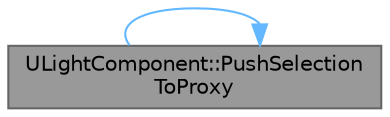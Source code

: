digraph "ULightComponent::PushSelectionToProxy"
{
 // INTERACTIVE_SVG=YES
 // LATEX_PDF_SIZE
  bgcolor="transparent";
  edge [fontname=Helvetica,fontsize=10,labelfontname=Helvetica,labelfontsize=10];
  node [fontname=Helvetica,fontsize=10,shape=box,height=0.2,width=0.4];
  rankdir="LR";
  Node1 [id="Node000001",label="ULightComponent::PushSelection\lToProxy",height=0.2,width=0.4,color="gray40", fillcolor="grey60", style="filled", fontcolor="black",tooltip="Pushes new selection state to the render thread light proxy."];
  Node1 -> Node1 [id="edge1_Node000001_Node000001",color="steelblue1",style="solid",tooltip=" "];
}

